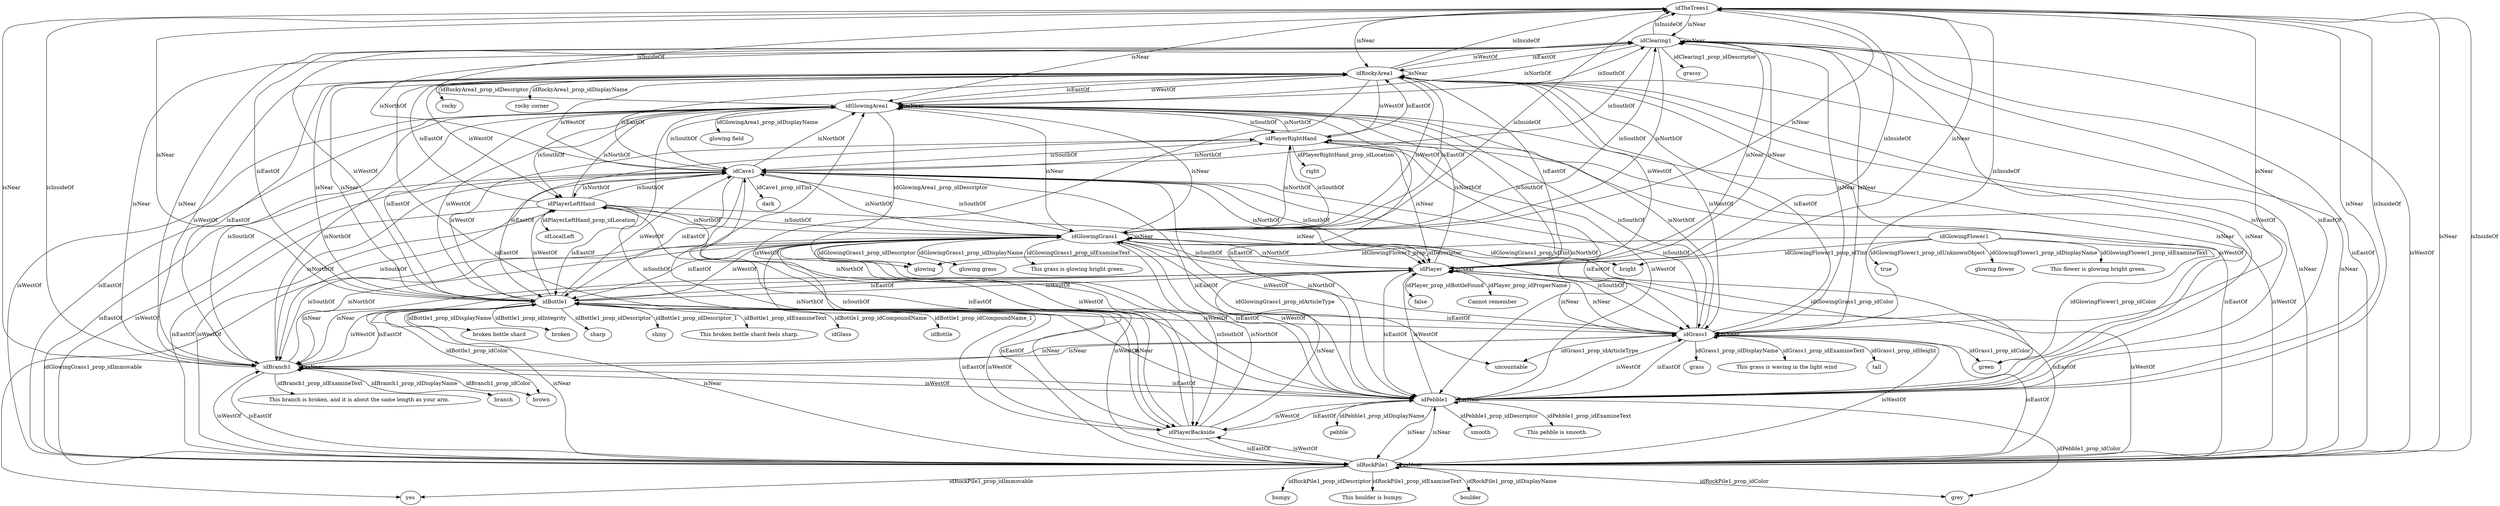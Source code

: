 digraph  {
idTheTrees1;
idClearing1;
idRockyArea1;
idGlowingArea1;
idPlayer;
idGrass1;
idBranch1;
idRockPile1;
idPebble1;
idBottle1;
idGlowingGrass1;
idPlayerBackside;
idCave1;
tall;
green;
grass;
"This grass is waving in the light wind";
uncountable;
bright;
glowing;
"glowing grass";
"This grass is glowing bright green.";
yes;
idPlayerLeftHand;
idPlayerRightHand;
brown;
branch;
"This branch is broken, and it is about the same length as your arm.";
grey;
boulder;
bumpy;
"This boulder is bumpy.";
pebble;
smooth;
"This pebble is smooth.";
idGlowingFlower1;
"glowing flower";
"This flower is glowing bright green.";
true;
grassy;
"glowing field";
rocky;
"rocky corner";
dark;
"Cannot remember";
false;
idLocalLeft;
right;
"broken bottle shard";
broken;
sharp;
shiny;
"This broken bottle shard feels sharp.";
idGlass;
idBottle;
idTheTrees1 -> idClearing1  [label=isNear];
idTheTrees1 -> idRockyArea1  [label=isNear];
idTheTrees1 -> idGlowingArea1  [label=isNear];
idTheTrees1 -> idPlayer  [label=isNear];
idTheTrees1 -> idGrass1  [label=isNear];
idTheTrees1 -> idBranch1  [label=isNear];
idTheTrees1 -> idRockPile1  [label=isNear];
idTheTrees1 -> idPebble1  [label=isNear];
idTheTrees1 -> idBottle1  [label=isNear];
idTheTrees1 -> idGlowingGrass1  [label=isNear];
idClearing1 -> grassy  [label=idClearing1_prop_idDescriptor];
idClearing1 -> idPlayer  [label=isNear];
idClearing1 -> idGrass1  [label=isNear];
idClearing1 -> idBranch1  [label=isNear];
idClearing1 -> idTheTrees1  [label=isInsideOf];
idClearing1 -> idClearing1  [label=isNear];
idClearing1 -> idRockyArea1  [label=isEastOf];
idClearing1 -> idGlowingArea1  [label=isNorthOf];
idClearing1 -> idRockPile1  [label=isEastOf];
idClearing1 -> idPebble1  [label=isEastOf];
idClearing1 -> idGlowingGrass1  [label=isNorthOf];
idClearing1 -> idCave1  [label=isSouthOf];
idClearing1 -> idBottle1  [label=isEastOf];
idRockyArea1 -> rocky  [label=idRockyArea1_prop_idDescriptor];
idRockyArea1 -> "rocky corner"  [label=idRockyArea1_prop_idDisplayName];
idRockyArea1 -> idRockPile1  [label=isNear];
idRockyArea1 -> idPebble1  [label=isNear];
idRockyArea1 -> idTheTrees1  [label=isInsideOf];
idRockyArea1 -> idBottle1  [label=isNear];
idRockyArea1 -> idClearing1  [label=isWestOf];
idRockyArea1 -> idRockyArea1  [label=isNear];
idRockyArea1 -> idGlowingArea1  [label=isWestOf];
idRockyArea1 -> idPlayer  [label=isWestOf];
idRockyArea1 -> idGrass1  [label=isWestOf];
idRockyArea1 -> idBranch1  [label=isWestOf];
idRockyArea1 -> idGlowingGrass1  [label=isWestOf];
idRockyArea1 -> idCave1  [label=isWestOf];
idRockyArea1 -> idPlayerBackside  [label=isWestOf];
idRockyArea1 -> idPlayerLeftHand  [label=isWestOf];
idRockyArea1 -> idPlayerRightHand  [label=isWestOf];
idGlowingArea1 -> glowing  [label=idGlowingArea1_prop_idDescriptor];
idGlowingArea1 -> "glowing field"  [label=idGlowingArea1_prop_idDisplayName];
idGlowingArea1 -> idGlowingGrass1  [label=isNear];
idGlowingArea1 -> idTheTrees1  [label=isInsideOf];
idGlowingArea1 -> idClearing1  [label=isSouthOf];
idGlowingArea1 -> idRockyArea1  [label=isEastOf];
idGlowingArea1 -> idGlowingArea1  [label=isNear];
idGlowingArea1 -> idPlayer  [label=isSouthOf];
idGlowingArea1 -> idGrass1  [label=isSouthOf];
idGlowingArea1 -> idBranch1  [label=isSouthOf];
idGlowingArea1 -> idRockPile1  [label=isEastOf];
idGlowingArea1 -> idPebble1  [label=isEastOf];
idGlowingArea1 -> idCave1  [label=isSouthOf];
idGlowingArea1 -> idBottle1  [label=isEastOf];
idGlowingArea1 -> idPlayerBackside  [label=isSouthOf];
idGlowingArea1 -> idPlayerLeftHand  [label=isSouthOf];
idGlowingArea1 -> idPlayerRightHand  [label=isSouthOf];
idPlayer -> "Cannot remember"  [label=idPlayer_prop_idProperName];
idPlayer -> false  [label=idPlayer_prop_idBottleFound];
idPlayer -> idClearing1  [label=isNear];
idPlayer -> idTheTrees1  [label=isInsideOf];
idPlayer -> idPlayer  [label=isNear];
idPlayer -> idGrass1  [label=isNear];
idPlayer -> idBranch1  [label=isNear];
idPlayer -> idGlowingArea1  [label=isNorthOf];
idPlayer -> idGlowingGrass1  [label=isNorthOf];
idPlayer -> idCave1  [label=isSouthOf];
idPlayer -> idRockyArea1  [label=isEastOf];
idPlayer -> idBottle1  [label=isEastOf];
idPlayer -> idPebble1  [label=isEastOf];
idPlayer -> idRockPile1  [label=isEastOf];
idGrass1 -> tall  [label=idGrass1_prop_idHeight];
idGrass1 -> green  [label=idGrass1_prop_idColor];
idGrass1 -> grass  [label=idGrass1_prop_idDisplayName];
idGrass1 -> "This grass is waving in the light wind"  [label=idGrass1_prop_idExamineText];
idGrass1 -> uncountable  [label=idGrass1_prop_idArticleType];
idGrass1 -> idClearing1  [label=isNear];
idGrass1 -> idTheTrees1  [label=isInsideOf];
idGrass1 -> idPlayer  [label=isNear];
idGrass1 -> idGrass1  [label=isNear];
idGrass1 -> idBranch1  [label=isNear];
idGrass1 -> idGlowingArea1  [label=isNorthOf];
idGrass1 -> idGlowingGrass1  [label=isNorthOf];
idGrass1 -> idCave1  [label=isSouthOf];
idGrass1 -> idRockyArea1  [label=isEastOf];
idGrass1 -> idBottle1  [label=isEastOf];
idGrass1 -> idPebble1  [label=isEastOf];
idGrass1 -> idRockPile1  [label=isEastOf];
idBranch1 -> brown  [label=idBranch1_prop_idColor];
idBranch1 -> branch  [label=idBranch1_prop_idDisplayName];
idBranch1 -> "This branch is broken, and it is about the same length as your arm."  [label=idBranch1_prop_idExamineText];
idBranch1 -> idClearing1  [label=isNear];
idBranch1 -> idTheTrees1  [label=isInsideOf];
idBranch1 -> idPlayer  [label=isNear];
idBranch1 -> idGrass1  [label=isNear];
idBranch1 -> idBranch1  [label=isNear];
idBranch1 -> idGlowingArea1  [label=isNorthOf];
idBranch1 -> idGlowingGrass1  [label=isNorthOf];
idBranch1 -> idCave1  [label=isSouthOf];
idBranch1 -> idRockyArea1  [label=isEastOf];
idBranch1 -> idBottle1  [label=isEastOf];
idBranch1 -> idPebble1  [label=isEastOf];
idBranch1 -> idRockPile1  [label=isEastOf];
idRockPile1 -> grey  [label=idRockPile1_prop_idColor];
idRockPile1 -> boulder  [label=idRockPile1_prop_idDisplayName];
idRockPile1 -> bumpy  [label=idRockPile1_prop_idDescriptor];
idRockPile1 -> yes  [label=idRockPile1_prop_idImmovable];
idRockPile1 -> "This boulder is bumpy."  [label=idRockPile1_prop_idExamineText];
idRockPile1 -> idRockyArea1  [label=isNear];
idRockPile1 -> idBottle1  [label=isNear];
idRockPile1 -> idTheTrees1  [label=isInsideOf];
idRockPile1 -> idRockPile1  [label=isNear];
idRockPile1 -> idPebble1  [label=isNear];
idRockPile1 -> idGlowingArea1  [label=isWestOf];
idRockPile1 -> idGlowingGrass1  [label=isWestOf];
idRockPile1 -> idCave1  [label=isWestOf];
idRockPile1 -> idClearing1  [label=isWestOf];
idRockPile1 -> idBranch1  [label=isWestOf];
idRockPile1 -> idGrass1  [label=isWestOf];
idRockPile1 -> idPlayer  [label=isWestOf];
idRockPile1 -> idPlayerBackside  [label=isWestOf];
idRockPile1 -> idPlayerLeftHand  [label=isWestOf];
idRockPile1 -> idPlayerRightHand  [label=isWestOf];
idPebble1 -> grey  [label=idPebble1_prop_idColor];
idPebble1 -> pebble  [label=idPebble1_prop_idDisplayName];
idPebble1 -> smooth  [label=idPebble1_prop_idDescriptor];
idPebble1 -> "This pebble is smooth."  [label=idPebble1_prop_idExamineText];
idPebble1 -> idRockyArea1  [label=isNear];
idPebble1 -> idTheTrees1  [label=isInsideOf];
idPebble1 -> idRockPile1  [label=isNear];
idPebble1 -> idPebble1  [label=isNear];
idPebble1 -> idGlowingArea1  [label=isWestOf];
idPebble1 -> idGlowingGrass1  [label=isWestOf];
idPebble1 -> idCave1  [label=isWestOf];
idPebble1 -> idClearing1  [label=isWestOf];
idPebble1 -> idBranch1  [label=isWestOf];
idPebble1 -> idGrass1  [label=isWestOf];
idPebble1 -> idPlayer  [label=isWestOf];
idPebble1 -> idPlayerBackside  [label=isWestOf];
idPebble1 -> idPlayerLeftHand  [label=isWestOf];
idPebble1 -> idPlayerRightHand  [label=isWestOf];
idBottle1 -> brown  [label=idBottle1_prop_idColor];
idBottle1 -> "broken bottle shard"  [label=idBottle1_prop_idDisplayName];
idBottle1 -> broken  [label=idBottle1_prop_idIntegrity];
idBottle1 -> sharp  [label=idBottle1_prop_idDescriptor];
idBottle1 -> shiny  [label=idBottle1_prop_idDescriptor_1];
idBottle1 -> "This broken bottle shard feels sharp."  [label=idBottle1_prop_idExamineText];
idBottle1 -> idGlass  [label=idBottle1_prop_idCompoundName];
idBottle1 -> idBottle  [label=idBottle1_prop_idCompoundName_1];
idBottle1 -> idRockPile1  [label=isNear];
idBottle1 -> idRockyArea1  [label=isNear];
idBottle1 -> idPebble1  [label=isNear];
idBottle1 -> idGlowingArea1  [label=isWestOf];
idBottle1 -> idGlowingGrass1  [label=isWestOf];
idBottle1 -> idCave1  [label=isWestOf];
idBottle1 -> idClearing1  [label=isWestOf];
idBottle1 -> idBranch1  [label=isWestOf];
idBottle1 -> idGrass1  [label=isWestOf];
idBottle1 -> idPlayer  [label=isWestOf];
idBottle1 -> idPlayerBackside  [label=isWestOf];
idBottle1 -> idPlayerLeftHand  [label=isWestOf];
idBottle1 -> idPlayerRightHand  [label=isWestOf];
idGlowingGrass1 -> green  [label=idGlowingGrass1_prop_idColor];
idGlowingGrass1 -> bright  [label=idGlowingGrass1_prop_idTint];
idGlowingGrass1 -> glowing  [label=idGlowingGrass1_prop_idDescriptor];
idGlowingGrass1 -> "glowing grass"  [label=idGlowingGrass1_prop_idDisplayName];
idGlowingGrass1 -> "This grass is glowing bright green."  [label=idGlowingGrass1_prop_idExamineText];
idGlowingGrass1 -> uncountable  [label=idGlowingGrass1_prop_idArticleType];
idGlowingGrass1 -> yes  [label=idGlowingGrass1_prop_idImmovable];
idGlowingGrass1 -> idGlowingArea1  [label=isNear];
idGlowingGrass1 -> idTheTrees1  [label=isInsideOf];
idGlowingGrass1 -> idGlowingGrass1  [label=isNear];
idGlowingGrass1 -> idClearing1  [label=isSouthOf];
idGlowingGrass1 -> idCave1  [label=isSouthOf];
idGlowingGrass1 -> idRockyArea1  [label=isEastOf];
idGlowingGrass1 -> idBottle1  [label=isEastOf];
idGlowingGrass1 -> idBranch1  [label=isSouthOf];
idGlowingGrass1 -> idGrass1  [label=isSouthOf];
idGlowingGrass1 -> idPebble1  [label=isEastOf];
idGlowingGrass1 -> idPlayer  [label=isSouthOf];
idGlowingGrass1 -> idPlayerBackside  [label=isSouthOf];
idGlowingGrass1 -> idPlayerLeftHand  [label=isSouthOf];
idGlowingGrass1 -> idPlayerRightHand  [label=isSouthOf];
idGlowingGrass1 -> idRockPile1  [label=isEastOf];
idPlayerBackside -> idPlayer  [label=isNear];
idPlayerBackside -> idGlowingArea1  [label=isNorthOf];
idPlayerBackside -> idGlowingGrass1  [label=isNorthOf];
idPlayerBackside -> idCave1  [label=isSouthOf];
idPlayerBackside -> idRockyArea1  [label=isEastOf];
idPlayerBackside -> idBottle1  [label=isEastOf];
idPlayerBackside -> idPebble1  [label=isEastOf];
idPlayerBackside -> idRockPile1  [label=isEastOf];
idCave1 -> dark  [label=idCave1_prop_idTint];
idCave1 -> idClearing1  [label=isNorthOf];
idCave1 -> idGlowingArea1  [label=isNorthOf];
idCave1 -> idRockyArea1  [label=isEastOf];
idCave1 -> idBottle1  [label=isEastOf];
idCave1 -> idBranch1  [label=isNorthOf];
idCave1 -> idGlowingGrass1  [label=isNorthOf];
idCave1 -> idGrass1  [label=isNorthOf];
idCave1 -> idPebble1  [label=isEastOf];
idCave1 -> idPlayer  [label=isNorthOf];
idCave1 -> idPlayerBackside  [label=isNorthOf];
idCave1 -> idPlayerLeftHand  [label=isNorthOf];
idCave1 -> idPlayerRightHand  [label=isNorthOf];
idCave1 -> idRockPile1  [label=isEastOf];
idPlayerLeftHand -> idLocalLeft  [label=idPlayerLeftHand_prop_idLocation];
idPlayerLeftHand -> idPlayer  [label=isNear];
idPlayerLeftHand -> idGlowingArea1  [label=isNorthOf];
idPlayerLeftHand -> idGlowingGrass1  [label=isNorthOf];
idPlayerLeftHand -> idCave1  [label=isSouthOf];
idPlayerLeftHand -> idRockyArea1  [label=isEastOf];
idPlayerLeftHand -> idBottle1  [label=isEastOf];
idPlayerLeftHand -> idPebble1  [label=isEastOf];
idPlayerLeftHand -> idRockPile1  [label=isEastOf];
idPlayerRightHand -> right  [label=idPlayerRightHand_prop_idLocation];
idPlayerRightHand -> idPlayer  [label=isNear];
idPlayerRightHand -> idGlowingArea1  [label=isNorthOf];
idPlayerRightHand -> idGlowingGrass1  [label=isNorthOf];
idPlayerRightHand -> idCave1  [label=isSouthOf];
idPlayerRightHand -> idRockyArea1  [label=isEastOf];
idPlayerRightHand -> idBottle1  [label=isEastOf];
idPlayerRightHand -> idPebble1  [label=isEastOf];
idPlayerRightHand -> idRockPile1  [label=isEastOf];
idGlowingFlower1 -> green  [label=idGlowingFlower1_prop_idColor];
idGlowingFlower1 -> bright  [label=idGlowingFlower1_prop_idTint];
idGlowingFlower1 -> glowing  [label=idGlowingFlower1_prop_idDescriptor];
idGlowingFlower1 -> "glowing flower"  [label=idGlowingFlower1_prop_idDisplayName];
idGlowingFlower1 -> "This flower is glowing bright green."  [label=idGlowingFlower1_prop_idExamineText];
idGlowingFlower1 -> true  [label=idGlowingFlower1_prop_idUnknownObject];
}
